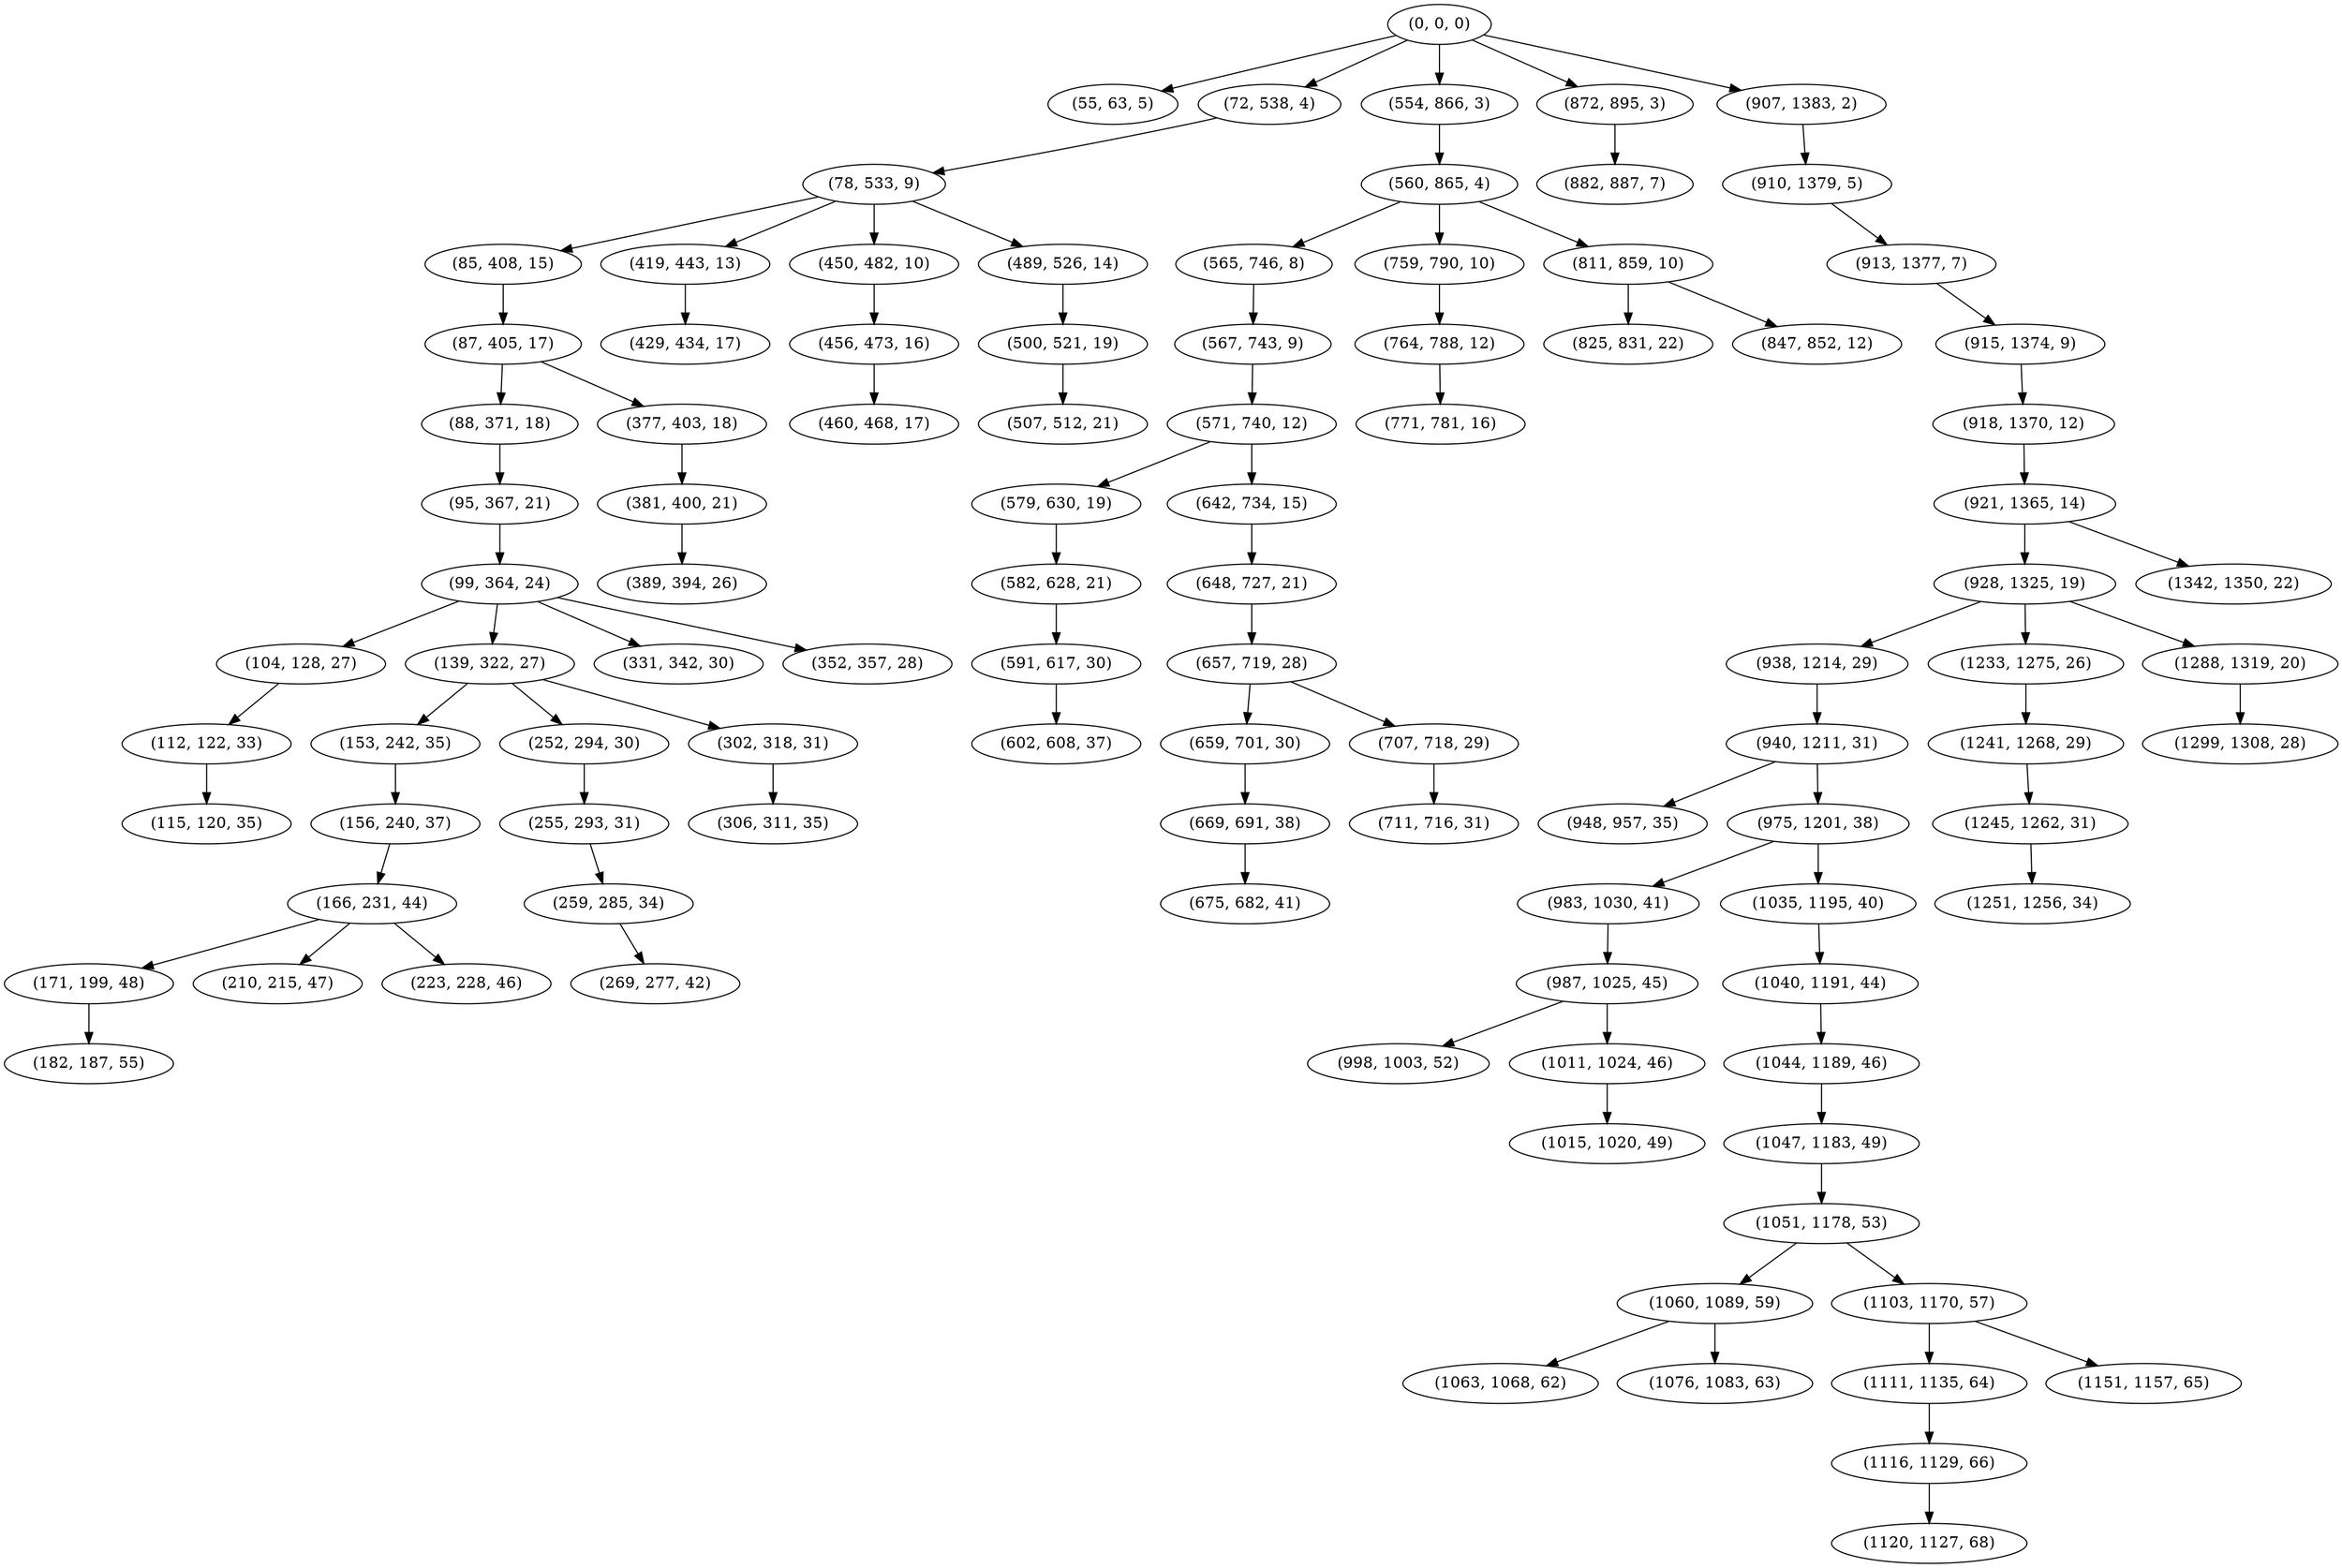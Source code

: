 digraph tree {
    "(0, 0, 0)";
    "(55, 63, 5)";
    "(72, 538, 4)";
    "(78, 533, 9)";
    "(85, 408, 15)";
    "(87, 405, 17)";
    "(88, 371, 18)";
    "(95, 367, 21)";
    "(99, 364, 24)";
    "(104, 128, 27)";
    "(112, 122, 33)";
    "(115, 120, 35)";
    "(139, 322, 27)";
    "(153, 242, 35)";
    "(156, 240, 37)";
    "(166, 231, 44)";
    "(171, 199, 48)";
    "(182, 187, 55)";
    "(210, 215, 47)";
    "(223, 228, 46)";
    "(252, 294, 30)";
    "(255, 293, 31)";
    "(259, 285, 34)";
    "(269, 277, 42)";
    "(302, 318, 31)";
    "(306, 311, 35)";
    "(331, 342, 30)";
    "(352, 357, 28)";
    "(377, 403, 18)";
    "(381, 400, 21)";
    "(389, 394, 26)";
    "(419, 443, 13)";
    "(429, 434, 17)";
    "(450, 482, 10)";
    "(456, 473, 16)";
    "(460, 468, 17)";
    "(489, 526, 14)";
    "(500, 521, 19)";
    "(507, 512, 21)";
    "(554, 866, 3)";
    "(560, 865, 4)";
    "(565, 746, 8)";
    "(567, 743, 9)";
    "(571, 740, 12)";
    "(579, 630, 19)";
    "(582, 628, 21)";
    "(591, 617, 30)";
    "(602, 608, 37)";
    "(642, 734, 15)";
    "(648, 727, 21)";
    "(657, 719, 28)";
    "(659, 701, 30)";
    "(669, 691, 38)";
    "(675, 682, 41)";
    "(707, 718, 29)";
    "(711, 716, 31)";
    "(759, 790, 10)";
    "(764, 788, 12)";
    "(771, 781, 16)";
    "(811, 859, 10)";
    "(825, 831, 22)";
    "(847, 852, 12)";
    "(872, 895, 3)";
    "(882, 887, 7)";
    "(907, 1383, 2)";
    "(910, 1379, 5)";
    "(913, 1377, 7)";
    "(915, 1374, 9)";
    "(918, 1370, 12)";
    "(921, 1365, 14)";
    "(928, 1325, 19)";
    "(938, 1214, 29)";
    "(940, 1211, 31)";
    "(948, 957, 35)";
    "(975, 1201, 38)";
    "(983, 1030, 41)";
    "(987, 1025, 45)";
    "(998, 1003, 52)";
    "(1011, 1024, 46)";
    "(1015, 1020, 49)";
    "(1035, 1195, 40)";
    "(1040, 1191, 44)";
    "(1044, 1189, 46)";
    "(1047, 1183, 49)";
    "(1051, 1178, 53)";
    "(1060, 1089, 59)";
    "(1063, 1068, 62)";
    "(1076, 1083, 63)";
    "(1103, 1170, 57)";
    "(1111, 1135, 64)";
    "(1116, 1129, 66)";
    "(1120, 1127, 68)";
    "(1151, 1157, 65)";
    "(1233, 1275, 26)";
    "(1241, 1268, 29)";
    "(1245, 1262, 31)";
    "(1251, 1256, 34)";
    "(1288, 1319, 20)";
    "(1299, 1308, 28)";
    "(1342, 1350, 22)";
    "(0, 0, 0)" -> "(55, 63, 5)";
    "(0, 0, 0)" -> "(72, 538, 4)";
    "(0, 0, 0)" -> "(554, 866, 3)";
    "(0, 0, 0)" -> "(872, 895, 3)";
    "(0, 0, 0)" -> "(907, 1383, 2)";
    "(72, 538, 4)" -> "(78, 533, 9)";
    "(78, 533, 9)" -> "(85, 408, 15)";
    "(78, 533, 9)" -> "(419, 443, 13)";
    "(78, 533, 9)" -> "(450, 482, 10)";
    "(78, 533, 9)" -> "(489, 526, 14)";
    "(85, 408, 15)" -> "(87, 405, 17)";
    "(87, 405, 17)" -> "(88, 371, 18)";
    "(87, 405, 17)" -> "(377, 403, 18)";
    "(88, 371, 18)" -> "(95, 367, 21)";
    "(95, 367, 21)" -> "(99, 364, 24)";
    "(99, 364, 24)" -> "(104, 128, 27)";
    "(99, 364, 24)" -> "(139, 322, 27)";
    "(99, 364, 24)" -> "(331, 342, 30)";
    "(99, 364, 24)" -> "(352, 357, 28)";
    "(104, 128, 27)" -> "(112, 122, 33)";
    "(112, 122, 33)" -> "(115, 120, 35)";
    "(139, 322, 27)" -> "(153, 242, 35)";
    "(139, 322, 27)" -> "(252, 294, 30)";
    "(139, 322, 27)" -> "(302, 318, 31)";
    "(153, 242, 35)" -> "(156, 240, 37)";
    "(156, 240, 37)" -> "(166, 231, 44)";
    "(166, 231, 44)" -> "(171, 199, 48)";
    "(166, 231, 44)" -> "(210, 215, 47)";
    "(166, 231, 44)" -> "(223, 228, 46)";
    "(171, 199, 48)" -> "(182, 187, 55)";
    "(252, 294, 30)" -> "(255, 293, 31)";
    "(255, 293, 31)" -> "(259, 285, 34)";
    "(259, 285, 34)" -> "(269, 277, 42)";
    "(302, 318, 31)" -> "(306, 311, 35)";
    "(377, 403, 18)" -> "(381, 400, 21)";
    "(381, 400, 21)" -> "(389, 394, 26)";
    "(419, 443, 13)" -> "(429, 434, 17)";
    "(450, 482, 10)" -> "(456, 473, 16)";
    "(456, 473, 16)" -> "(460, 468, 17)";
    "(489, 526, 14)" -> "(500, 521, 19)";
    "(500, 521, 19)" -> "(507, 512, 21)";
    "(554, 866, 3)" -> "(560, 865, 4)";
    "(560, 865, 4)" -> "(565, 746, 8)";
    "(560, 865, 4)" -> "(759, 790, 10)";
    "(560, 865, 4)" -> "(811, 859, 10)";
    "(565, 746, 8)" -> "(567, 743, 9)";
    "(567, 743, 9)" -> "(571, 740, 12)";
    "(571, 740, 12)" -> "(579, 630, 19)";
    "(571, 740, 12)" -> "(642, 734, 15)";
    "(579, 630, 19)" -> "(582, 628, 21)";
    "(582, 628, 21)" -> "(591, 617, 30)";
    "(591, 617, 30)" -> "(602, 608, 37)";
    "(642, 734, 15)" -> "(648, 727, 21)";
    "(648, 727, 21)" -> "(657, 719, 28)";
    "(657, 719, 28)" -> "(659, 701, 30)";
    "(657, 719, 28)" -> "(707, 718, 29)";
    "(659, 701, 30)" -> "(669, 691, 38)";
    "(669, 691, 38)" -> "(675, 682, 41)";
    "(707, 718, 29)" -> "(711, 716, 31)";
    "(759, 790, 10)" -> "(764, 788, 12)";
    "(764, 788, 12)" -> "(771, 781, 16)";
    "(811, 859, 10)" -> "(825, 831, 22)";
    "(811, 859, 10)" -> "(847, 852, 12)";
    "(872, 895, 3)" -> "(882, 887, 7)";
    "(907, 1383, 2)" -> "(910, 1379, 5)";
    "(910, 1379, 5)" -> "(913, 1377, 7)";
    "(913, 1377, 7)" -> "(915, 1374, 9)";
    "(915, 1374, 9)" -> "(918, 1370, 12)";
    "(918, 1370, 12)" -> "(921, 1365, 14)";
    "(921, 1365, 14)" -> "(928, 1325, 19)";
    "(921, 1365, 14)" -> "(1342, 1350, 22)";
    "(928, 1325, 19)" -> "(938, 1214, 29)";
    "(928, 1325, 19)" -> "(1233, 1275, 26)";
    "(928, 1325, 19)" -> "(1288, 1319, 20)";
    "(938, 1214, 29)" -> "(940, 1211, 31)";
    "(940, 1211, 31)" -> "(948, 957, 35)";
    "(940, 1211, 31)" -> "(975, 1201, 38)";
    "(975, 1201, 38)" -> "(983, 1030, 41)";
    "(975, 1201, 38)" -> "(1035, 1195, 40)";
    "(983, 1030, 41)" -> "(987, 1025, 45)";
    "(987, 1025, 45)" -> "(998, 1003, 52)";
    "(987, 1025, 45)" -> "(1011, 1024, 46)";
    "(1011, 1024, 46)" -> "(1015, 1020, 49)";
    "(1035, 1195, 40)" -> "(1040, 1191, 44)";
    "(1040, 1191, 44)" -> "(1044, 1189, 46)";
    "(1044, 1189, 46)" -> "(1047, 1183, 49)";
    "(1047, 1183, 49)" -> "(1051, 1178, 53)";
    "(1051, 1178, 53)" -> "(1060, 1089, 59)";
    "(1051, 1178, 53)" -> "(1103, 1170, 57)";
    "(1060, 1089, 59)" -> "(1063, 1068, 62)";
    "(1060, 1089, 59)" -> "(1076, 1083, 63)";
    "(1103, 1170, 57)" -> "(1111, 1135, 64)";
    "(1103, 1170, 57)" -> "(1151, 1157, 65)";
    "(1111, 1135, 64)" -> "(1116, 1129, 66)";
    "(1116, 1129, 66)" -> "(1120, 1127, 68)";
    "(1233, 1275, 26)" -> "(1241, 1268, 29)";
    "(1241, 1268, 29)" -> "(1245, 1262, 31)";
    "(1245, 1262, 31)" -> "(1251, 1256, 34)";
    "(1288, 1319, 20)" -> "(1299, 1308, 28)";
}
